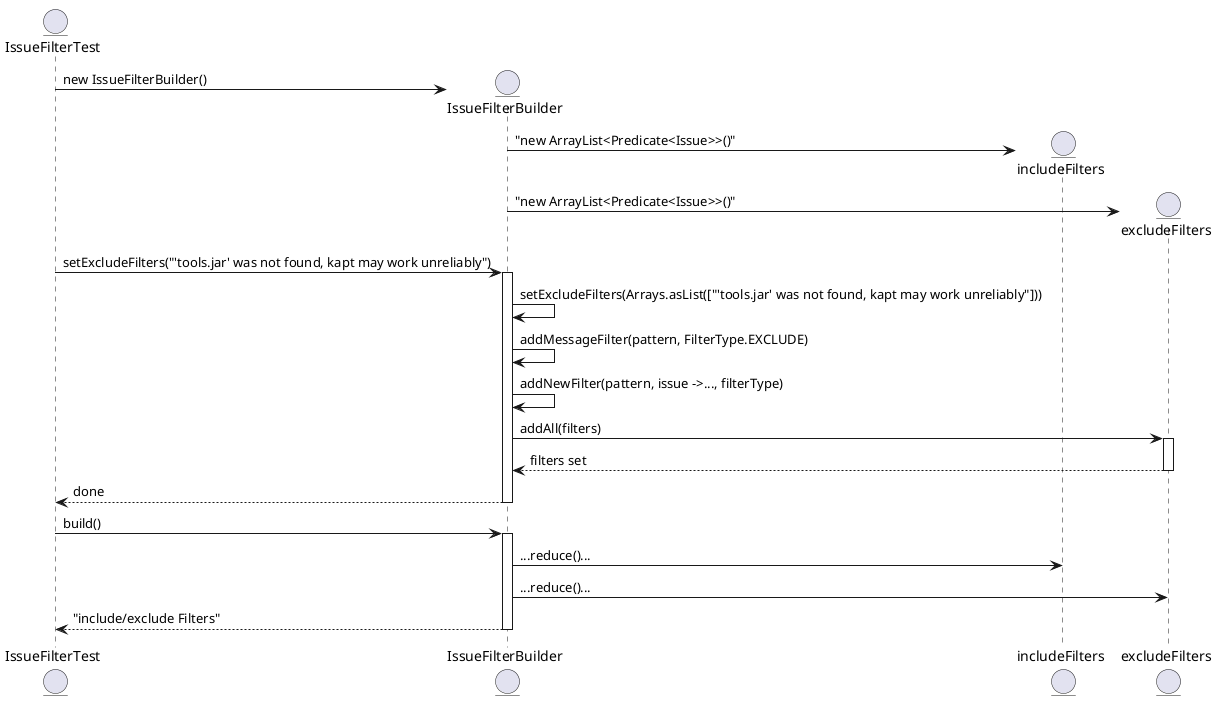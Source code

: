 @startuml

entity IssueFilterTest
entity IssueFilterBuilder
entity includeFilters
entity excludeFilters

IssueFilterTest -> IssueFilterBuilder **: new IssueFilterBuilder()
IssueFilterBuilder -> includeFilters **: "new ArrayList<Predicate<Issue>>()"
IssueFilterBuilder -> excludeFilters **: "new ArrayList<Predicate<Issue>>()"

IssueFilterTest -> IssueFilterBuilder ++: setExcludeFilters("'tools.jar' was not found, kapt may work unreliably")
IssueFilterBuilder -> IssueFilterBuilder: setExcludeFilters(Arrays.asList(["'tools.jar' was not found, kapt may work unreliably"]))
IssueFilterBuilder -> IssueFilterBuilder: addMessageFilter(pattern, FilterType.EXCLUDE)
IssueFilterBuilder -> IssueFilterBuilder: addNewFilter(pattern, issue ->..., filterType)
IssueFilterBuilder -> excludeFilters ++: addAll(filters)
return filters set
return done

IssueFilterTest -> IssueFilterBuilder ++: build()
IssueFilterBuilder -> includeFilters: ...reduce()...
IssueFilterBuilder -> excludeFilters: ...reduce()...
return "include/exclude Filters"

@enduml